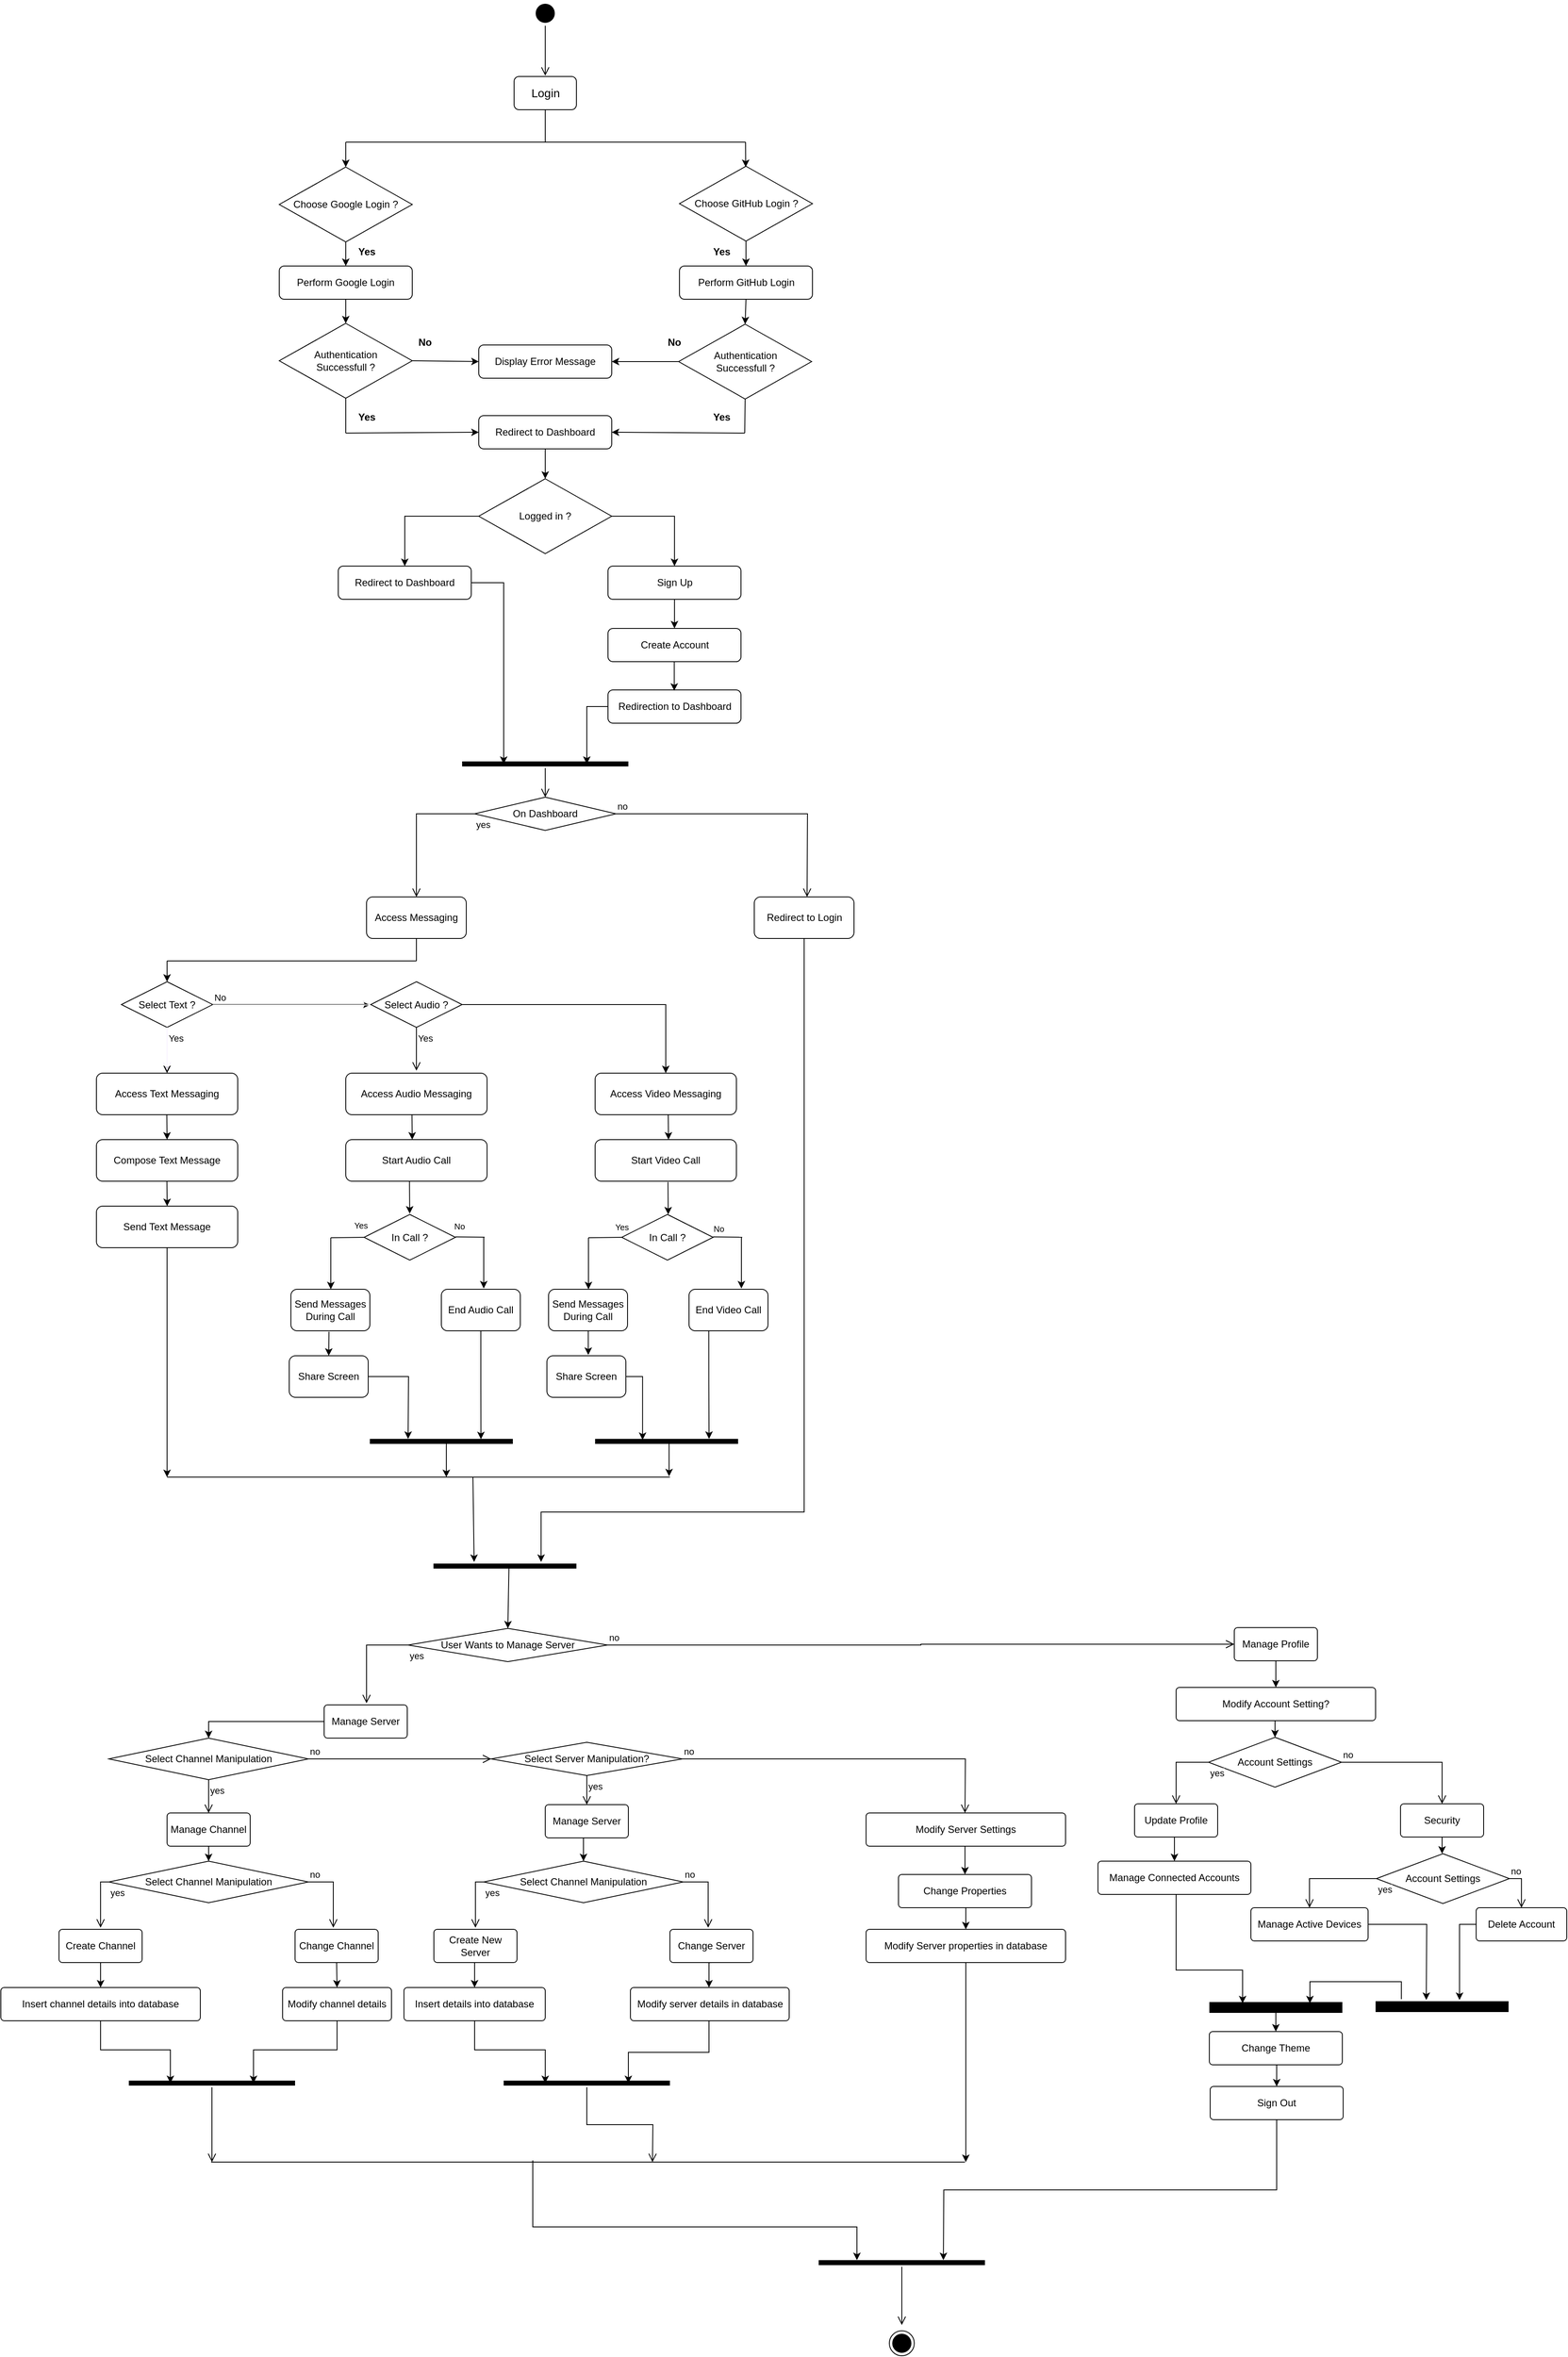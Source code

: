 <mxfile version="24.7.8">
  <diagram name="Page-1" id="ywsIEgKqQHvk5qDZcO3j">
    <mxGraphModel dx="2927" dy="1044" grid="1" gridSize="10" guides="1" tooltips="1" connect="1" arrows="1" fold="1" page="1" pageScale="1" pageWidth="827" pageHeight="1169" math="0" shadow="0">
      <root>
        <mxCell id="0" />
        <mxCell id="1" parent="0" />
        <mxCell id="HVQsHjICvm3HTVBl9vaD-1" value="" style="ellipse;html=1;shape=startState;fillColor=#000000;strokeColor=#000000;" parent="1" vertex="1">
          <mxGeometry x="390" y="122" width="30" height="30" as="geometry" />
        </mxCell>
        <mxCell id="HVQsHjICvm3HTVBl9vaD-2" value="" style="edgeStyle=orthogonalEdgeStyle;html=1;verticalAlign=bottom;endArrow=open;endSize=8;strokeColor=#000000;rounded=0;" parent="1" source="HVQsHjICvm3HTVBl9vaD-1" edge="1">
          <mxGeometry relative="1" as="geometry">
            <mxPoint x="405" y="212" as="targetPoint" />
          </mxGeometry>
        </mxCell>
        <mxCell id="HVQsHjICvm3HTVBl9vaD-3" value="Login" style="rounded=1;whiteSpace=wrap;html=1;fontSize=14;" parent="1" vertex="1">
          <mxGeometry x="367.5" y="213" width="75" height="40" as="geometry" />
        </mxCell>
        <mxCell id="HVQsHjICvm3HTVBl9vaD-4" value="Choose Google Login ?" style="rhombus;whiteSpace=wrap;html=1;" parent="1" vertex="1">
          <mxGeometry x="85" y="322" width="160" height="90" as="geometry" />
        </mxCell>
        <mxCell id="HVQsHjICvm3HTVBl9vaD-5" value="Choose GitHub Login ?" style="rhombus;whiteSpace=wrap;html=1;" parent="1" vertex="1">
          <mxGeometry x="566.5" y="321" width="160" height="90" as="geometry" />
        </mxCell>
        <mxCell id="HVQsHjICvm3HTVBl9vaD-6" value="Perform Google Login" style="rounded=1;whiteSpace=wrap;html=1;" parent="1" vertex="1">
          <mxGeometry x="85" y="441" width="160" height="40" as="geometry" />
        </mxCell>
        <mxCell id="HVQsHjICvm3HTVBl9vaD-7" value="Perform GitHub Login" style="rounded=1;whiteSpace=wrap;html=1;" parent="1" vertex="1">
          <mxGeometry x="566.5" y="441" width="160" height="40" as="geometry" />
        </mxCell>
        <mxCell id="HVQsHjICvm3HTVBl9vaD-8" value="Authentication&lt;br&gt;Successfull ?" style="rhombus;whiteSpace=wrap;html=1;" parent="1" vertex="1">
          <mxGeometry x="85" y="510" width="160" height="90" as="geometry" />
        </mxCell>
        <mxCell id="HVQsHjICvm3HTVBl9vaD-9" value="Authentication&lt;br&gt;Successfull ?" style="rhombus;whiteSpace=wrap;html=1;" parent="1" vertex="1">
          <mxGeometry x="565.5" y="511" width="160" height="90" as="geometry" />
        </mxCell>
        <mxCell id="HVQsHjICvm3HTVBl9vaD-10" value="Redirect to Dashboard" style="rounded=1;whiteSpace=wrap;html=1;" parent="1" vertex="1">
          <mxGeometry x="325" y="621" width="160" height="40" as="geometry" />
        </mxCell>
        <mxCell id="HVQsHjICvm3HTVBl9vaD-11" value="Display Error Message" style="rounded=1;whiteSpace=wrap;html=1;" parent="1" vertex="1">
          <mxGeometry x="325" y="536" width="160" height="40" as="geometry" />
        </mxCell>
        <mxCell id="HVQsHjICvm3HTVBl9vaD-12" value="" style="endArrow=none;html=1;rounded=0;entryX=0.5;entryY=1;entryDx=0;entryDy=0;" parent="1" target="HVQsHjICvm3HTVBl9vaD-3" edge="1">
          <mxGeometry width="50" height="50" relative="1" as="geometry">
            <mxPoint x="405" y="292" as="sourcePoint" />
            <mxPoint x="385" y="352" as="targetPoint" />
          </mxGeometry>
        </mxCell>
        <mxCell id="HVQsHjICvm3HTVBl9vaD-13" value="" style="endArrow=none;html=1;rounded=0;" parent="1" edge="1">
          <mxGeometry width="50" height="50" relative="1" as="geometry">
            <mxPoint x="165" y="292" as="sourcePoint" />
            <mxPoint x="405" y="292" as="targetPoint" />
          </mxGeometry>
        </mxCell>
        <mxCell id="HVQsHjICvm3HTVBl9vaD-14" value="" style="endArrow=classic;html=1;rounded=0;entryX=0.5;entryY=0;entryDx=0;entryDy=0;" parent="1" target="HVQsHjICvm3HTVBl9vaD-4" edge="1">
          <mxGeometry width="50" height="50" relative="1" as="geometry">
            <mxPoint x="165" y="292" as="sourcePoint" />
            <mxPoint x="275" y="322" as="targetPoint" />
          </mxGeometry>
        </mxCell>
        <mxCell id="HVQsHjICvm3HTVBl9vaD-15" value="" style="endArrow=classic;html=1;rounded=0;exitX=0.5;exitY=1;exitDx=0;exitDy=0;entryX=0.5;entryY=0;entryDx=0;entryDy=0;" parent="1" source="HVQsHjICvm3HTVBl9vaD-4" target="HVQsHjICvm3HTVBl9vaD-6" edge="1">
          <mxGeometry width="50" height="50" relative="1" as="geometry">
            <mxPoint x="465" y="362" as="sourcePoint" />
            <mxPoint x="515" y="312" as="targetPoint" />
          </mxGeometry>
        </mxCell>
        <mxCell id="HVQsHjICvm3HTVBl9vaD-16" value="" style="endArrow=classic;html=1;rounded=0;exitX=0.5;exitY=1;exitDx=0;exitDy=0;entryX=0.5;entryY=0;entryDx=0;entryDy=0;" parent="1" source="HVQsHjICvm3HTVBl9vaD-5" target="HVQsHjICvm3HTVBl9vaD-7" edge="1">
          <mxGeometry width="50" height="50" relative="1" as="geometry">
            <mxPoint x="415" y="412" as="sourcePoint" />
            <mxPoint x="415" y="441" as="targetPoint" />
          </mxGeometry>
        </mxCell>
        <mxCell id="HVQsHjICvm3HTVBl9vaD-17" value="" style="endArrow=classic;html=1;rounded=0;entryX=0.5;entryY=0;entryDx=0;entryDy=0;exitX=0.5;exitY=1;exitDx=0;exitDy=0;" parent="1" source="HVQsHjICvm3HTVBl9vaD-6" target="HVQsHjICvm3HTVBl9vaD-8" edge="1">
          <mxGeometry width="50" height="50" relative="1" as="geometry">
            <mxPoint x="345" y="432" as="sourcePoint" />
            <mxPoint x="175" y="441" as="targetPoint" />
          </mxGeometry>
        </mxCell>
        <mxCell id="HVQsHjICvm3HTVBl9vaD-18" value="" style="endArrow=classic;html=1;rounded=0;entryX=0.5;entryY=0;entryDx=0;entryDy=0;exitX=0.5;exitY=1;exitDx=0;exitDy=0;" parent="1" source="HVQsHjICvm3HTVBl9vaD-7" target="HVQsHjICvm3HTVBl9vaD-9" edge="1">
          <mxGeometry width="50" height="50" relative="1" as="geometry">
            <mxPoint x="175" y="481" as="sourcePoint" />
            <mxPoint x="175" y="505" as="targetPoint" />
          </mxGeometry>
        </mxCell>
        <mxCell id="HVQsHjICvm3HTVBl9vaD-19" value="" style="endArrow=classic;html=1;rounded=0;exitX=1;exitY=0.5;exitDx=0;exitDy=0;entryX=0;entryY=0.5;entryDx=0;entryDy=0;" parent="1" source="HVQsHjICvm3HTVBl9vaD-8" target="HVQsHjICvm3HTVBl9vaD-11" edge="1">
          <mxGeometry width="50" height="50" relative="1" as="geometry">
            <mxPoint x="435" y="472" as="sourcePoint" />
            <mxPoint x="315" y="555" as="targetPoint" />
          </mxGeometry>
        </mxCell>
        <mxCell id="HVQsHjICvm3HTVBl9vaD-20" value="" style="endArrow=classic;html=1;rounded=0;exitX=0;exitY=0.5;exitDx=0;exitDy=0;entryX=1;entryY=0.5;entryDx=0;entryDy=0;" parent="1" source="HVQsHjICvm3HTVBl9vaD-9" target="HVQsHjICvm3HTVBl9vaD-11" edge="1">
          <mxGeometry width="50" height="50" relative="1" as="geometry">
            <mxPoint x="255" y="565" as="sourcePoint" />
            <mxPoint x="475" y="612" as="targetPoint" />
          </mxGeometry>
        </mxCell>
        <mxCell id="HVQsHjICvm3HTVBl9vaD-21" value="" style="endArrow=classic;html=1;rounded=0;entryX=0;entryY=0.5;entryDx=0;entryDy=0;" parent="1" target="HVQsHjICvm3HTVBl9vaD-10" edge="1">
          <mxGeometry width="50" height="50" relative="1" as="geometry">
            <mxPoint x="165" y="642" as="sourcePoint" />
            <mxPoint x="265" y="661" as="targetPoint" />
          </mxGeometry>
        </mxCell>
        <mxCell id="HVQsHjICvm3HTVBl9vaD-22" value="" style="endArrow=none;html=1;rounded=0;entryX=0.5;entryY=1;entryDx=0;entryDy=0;" parent="1" target="HVQsHjICvm3HTVBl9vaD-8" edge="1">
          <mxGeometry width="50" height="50" relative="1" as="geometry">
            <mxPoint x="165" y="642" as="sourcePoint" />
            <mxPoint x="285" y="542" as="targetPoint" />
          </mxGeometry>
        </mxCell>
        <mxCell id="HVQsHjICvm3HTVBl9vaD-23" value="" style="endArrow=none;html=1;rounded=0;" parent="1" edge="1">
          <mxGeometry width="50" height="50" relative="1" as="geometry">
            <mxPoint x="405" y="292" as="sourcePoint" />
            <mxPoint x="646" y="292" as="targetPoint" />
          </mxGeometry>
        </mxCell>
        <mxCell id="HVQsHjICvm3HTVBl9vaD-24" value="" style="endArrow=classic;html=1;rounded=0;entryX=0.5;entryY=0;entryDx=0;entryDy=0;" parent="1" edge="1">
          <mxGeometry width="50" height="50" relative="1" as="geometry">
            <mxPoint x="646" y="292" as="sourcePoint" />
            <mxPoint x="646.17" y="322" as="targetPoint" />
          </mxGeometry>
        </mxCell>
        <mxCell id="HVQsHjICvm3HTVBl9vaD-25" value="" style="endArrow=classic;html=1;rounded=0;entryX=1;entryY=0.5;entryDx=0;entryDy=0;" parent="1" target="HVQsHjICvm3HTVBl9vaD-10" edge="1">
          <mxGeometry width="50" height="50" relative="1" as="geometry">
            <mxPoint x="645" y="642" as="sourcePoint" />
            <mxPoint x="465" y="572" as="targetPoint" />
          </mxGeometry>
        </mxCell>
        <mxCell id="HVQsHjICvm3HTVBl9vaD-26" value="" style="endArrow=none;html=1;rounded=0;entryX=0.5;entryY=1;entryDx=0;entryDy=0;" parent="1" target="HVQsHjICvm3HTVBl9vaD-9" edge="1">
          <mxGeometry width="50" height="50" relative="1" as="geometry">
            <mxPoint x="645" y="642" as="sourcePoint" />
            <mxPoint x="625" y="592" as="targetPoint" />
          </mxGeometry>
        </mxCell>
        <mxCell id="HVQsHjICvm3HTVBl9vaD-27" style="edgeStyle=orthogonalEdgeStyle;rounded=0;orthogonalLoop=1;jettySize=auto;html=1;exitX=1;exitY=0.5;exitDx=0;exitDy=0;" parent="1" source="HVQsHjICvm3HTVBl9vaD-29" target="HVQsHjICvm3HTVBl9vaD-32" edge="1">
          <mxGeometry relative="1" as="geometry" />
        </mxCell>
        <mxCell id="HVQsHjICvm3HTVBl9vaD-28" style="edgeStyle=orthogonalEdgeStyle;rounded=0;orthogonalLoop=1;jettySize=auto;html=1;exitX=0;exitY=0.5;exitDx=0;exitDy=0;entryX=0.5;entryY=0;entryDx=0;entryDy=0;" parent="1" source="HVQsHjICvm3HTVBl9vaD-29" target="HVQsHjICvm3HTVBl9vaD-31" edge="1">
          <mxGeometry relative="1" as="geometry" />
        </mxCell>
        <mxCell id="HVQsHjICvm3HTVBl9vaD-29" value="Logged in ?" style="rhombus;whiteSpace=wrap;html=1;" parent="1" vertex="1">
          <mxGeometry x="325" y="697" width="160" height="90" as="geometry" />
        </mxCell>
        <mxCell id="HVQsHjICvm3HTVBl9vaD-30" value="" style="endArrow=classic;html=1;rounded=0;exitX=0.5;exitY=1;exitDx=0;exitDy=0;entryX=0.5;entryY=0;entryDx=0;entryDy=0;" parent="1" source="HVQsHjICvm3HTVBl9vaD-10" target="HVQsHjICvm3HTVBl9vaD-29" edge="1">
          <mxGeometry width="50" height="50" relative="1" as="geometry">
            <mxPoint x="365" y="732" as="sourcePoint" />
            <mxPoint x="405" y="682" as="targetPoint" />
          </mxGeometry>
        </mxCell>
        <mxCell id="HVQsHjICvm3HTVBl9vaD-31" value="Redirect to Dashboard" style="rounded=1;whiteSpace=wrap;html=1;" parent="1" vertex="1">
          <mxGeometry x="156" y="802" width="160" height="40" as="geometry" />
        </mxCell>
        <mxCell id="HVQsHjICvm3HTVBl9vaD-32" value="Sign Up" style="rounded=1;whiteSpace=wrap;html=1;" parent="1" vertex="1">
          <mxGeometry x="480.5" y="802" width="160" height="40" as="geometry" />
        </mxCell>
        <mxCell id="HVQsHjICvm3HTVBl9vaD-33" value="Create Account" style="rounded=1;whiteSpace=wrap;html=1;" parent="1" vertex="1">
          <mxGeometry x="480.5" y="877" width="160" height="40" as="geometry" />
        </mxCell>
        <mxCell id="HVQsHjICvm3HTVBl9vaD-34" value="Redirection to Dashboard" style="rounded=1;whiteSpace=wrap;html=1;" parent="1" vertex="1">
          <mxGeometry x="480.5" y="951" width="160" height="40" as="geometry" />
        </mxCell>
        <mxCell id="HVQsHjICvm3HTVBl9vaD-36" value="Yes" style="text;align=center;fontStyle=1;verticalAlign=middle;spacingLeft=3;spacingRight=3;strokeColor=none;rotatable=0;points=[[0,0.5],[1,0.5]];portConstraint=eastwest;html=1;" parent="1" vertex="1">
          <mxGeometry x="150" y="411" width="80" height="26" as="geometry" />
        </mxCell>
        <mxCell id="HVQsHjICvm3HTVBl9vaD-37" value="Yes" style="text;align=center;fontStyle=1;verticalAlign=middle;spacingLeft=3;spacingRight=3;strokeColor=none;rotatable=0;points=[[0,0.5],[1,0.5]];portConstraint=eastwest;html=1;" parent="1" vertex="1">
          <mxGeometry x="576.5" y="411" width="80" height="26" as="geometry" />
        </mxCell>
        <mxCell id="HVQsHjICvm3HTVBl9vaD-38" value="Yes" style="text;align=center;fontStyle=1;verticalAlign=middle;spacingLeft=3;spacingRight=3;strokeColor=none;rotatable=0;points=[[0,0.5],[1,0.5]];portConstraint=eastwest;html=1;" parent="1" vertex="1">
          <mxGeometry x="150" y="610" width="80" height="26" as="geometry" />
        </mxCell>
        <mxCell id="HVQsHjICvm3HTVBl9vaD-39" value="Yes" style="text;align=center;fontStyle=1;verticalAlign=middle;spacingLeft=3;spacingRight=3;strokeColor=none;rotatable=0;points=[[0,0.5],[1,0.5]];portConstraint=eastwest;html=1;" parent="1" vertex="1">
          <mxGeometry x="576.5" y="610" width="80" height="26" as="geometry" />
        </mxCell>
        <mxCell id="HVQsHjICvm3HTVBl9vaD-40" value="No" style="text;align=center;fontStyle=1;verticalAlign=middle;spacingLeft=3;spacingRight=3;strokeColor=none;rotatable=0;points=[[0,0.5],[1,0.5]];portConstraint=eastwest;html=1;" parent="1" vertex="1">
          <mxGeometry x="220" y="520" width="80" height="26" as="geometry" />
        </mxCell>
        <mxCell id="HVQsHjICvm3HTVBl9vaD-41" value="No" style="text;align=center;fontStyle=1;verticalAlign=middle;spacingLeft=3;spacingRight=3;strokeColor=none;rotatable=0;points=[[0,0.5],[1,0.5]];portConstraint=eastwest;html=1;" parent="1" vertex="1">
          <mxGeometry x="520" y="520" width="80" height="26" as="geometry" />
        </mxCell>
        <mxCell id="HVQsHjICvm3HTVBl9vaD-42" value="" style="endArrow=classic;html=1;rounded=0;exitX=0.5;exitY=1;exitDx=0;exitDy=0;entryX=0.5;entryY=0;entryDx=0;entryDy=0;" parent="1" source="HVQsHjICvm3HTVBl9vaD-32" target="HVQsHjICvm3HTVBl9vaD-33" edge="1">
          <mxGeometry width="50" height="50" relative="1" as="geometry">
            <mxPoint x="415" y="930" as="sourcePoint" />
            <mxPoint x="465" y="880" as="targetPoint" />
          </mxGeometry>
        </mxCell>
        <mxCell id="HVQsHjICvm3HTVBl9vaD-43" value="" style="endArrow=classic;html=1;rounded=0;exitX=0.5;exitY=1;exitDx=0;exitDy=0;entryX=0.5;entryY=0;entryDx=0;entryDy=0;" parent="1" edge="1">
          <mxGeometry width="50" height="50" relative="1" as="geometry">
            <mxPoint x="560.22" y="917" as="sourcePoint" />
            <mxPoint x="560.22" y="952" as="targetPoint" />
          </mxGeometry>
        </mxCell>
        <mxCell id="HVQsHjICvm3HTVBl9vaD-44" value="" style="shape=line;html=1;strokeWidth=6;strokeColor=#000000;" parent="1" vertex="1">
          <mxGeometry x="305" y="1035" width="200" height="10" as="geometry" />
        </mxCell>
        <mxCell id="HVQsHjICvm3HTVBl9vaD-45" value="" style="edgeStyle=orthogonalEdgeStyle;html=1;verticalAlign=bottom;endArrow=open;endSize=8;strokeColor=#000000;rounded=0;" parent="1" source="HVQsHjICvm3HTVBl9vaD-44" edge="1">
          <mxGeometry relative="1" as="geometry">
            <mxPoint x="405" y="1080" as="targetPoint" />
          </mxGeometry>
        </mxCell>
        <mxCell id="HVQsHjICvm3HTVBl9vaD-46" style="edgeStyle=orthogonalEdgeStyle;rounded=0;orthogonalLoop=1;jettySize=auto;html=1;exitX=1;exitY=0.5;exitDx=0;exitDy=0;entryX=0.25;entryY=0.5;entryDx=0;entryDy=0;entryPerimeter=0;" parent="1" source="HVQsHjICvm3HTVBl9vaD-31" target="HVQsHjICvm3HTVBl9vaD-44" edge="1">
          <mxGeometry relative="1" as="geometry" />
        </mxCell>
        <mxCell id="HVQsHjICvm3HTVBl9vaD-47" style="edgeStyle=orthogonalEdgeStyle;rounded=0;orthogonalLoop=1;jettySize=auto;html=1;exitX=0;exitY=0.5;exitDx=0;exitDy=0;entryX=0.75;entryY=0.5;entryDx=0;entryDy=0;entryPerimeter=0;" parent="1" source="HVQsHjICvm3HTVBl9vaD-34" target="HVQsHjICvm3HTVBl9vaD-44" edge="1">
          <mxGeometry relative="1" as="geometry" />
        </mxCell>
        <mxCell id="HVQsHjICvm3HTVBl9vaD-51" value="On Dashboard" style="rhombus;whiteSpace=wrap;html=1;fontColor=#000000;fillColor=#FFFFFF;strokeColor=#000000;" parent="1" vertex="1">
          <mxGeometry x="320" y="1080" width="170" height="40" as="geometry" />
        </mxCell>
        <mxCell id="HVQsHjICvm3HTVBl9vaD-52" value="no" style="edgeStyle=orthogonalEdgeStyle;html=1;align=left;verticalAlign=bottom;endArrow=open;endSize=8;strokeColor=#000000;rounded=0;" parent="1" source="HVQsHjICvm3HTVBl9vaD-51" edge="1">
          <mxGeometry x="-1" relative="1" as="geometry">
            <mxPoint x="720" y="1200" as="targetPoint" />
          </mxGeometry>
        </mxCell>
        <mxCell id="HVQsHjICvm3HTVBl9vaD-53" value="yes" style="edgeStyle=orthogonalEdgeStyle;html=1;align=left;verticalAlign=top;endArrow=open;endSize=8;strokeColor=#000000;rounded=0;exitX=0;exitY=0.5;exitDx=0;exitDy=0;" parent="1" source="HVQsHjICvm3HTVBl9vaD-51" edge="1">
          <mxGeometry x="-1" relative="1" as="geometry">
            <mxPoint x="250" y="1200" as="targetPoint" />
            <Array as="points">
              <mxPoint x="250" y="1100" />
              <mxPoint x="250" y="1200" />
            </Array>
          </mxGeometry>
        </mxCell>
        <mxCell id="HVQsHjICvm3HTVBl9vaD-54" style="edgeStyle=orthogonalEdgeStyle;rounded=0;orthogonalLoop=1;jettySize=auto;html=1;exitX=1;exitY=0.5;exitDx=0;exitDy=0;" parent="1" source="HVQsHjICvm3HTVBl9vaD-56" target="HVQsHjICvm3HTVBl9vaD-61" edge="1">
          <mxGeometry relative="1" as="geometry" />
        </mxCell>
        <mxCell id="HVQsHjICvm3HTVBl9vaD-55" style="edgeStyle=orthogonalEdgeStyle;rounded=0;orthogonalLoop=1;jettySize=auto;html=1;exitX=0.5;exitY=1;exitDx=0;exitDy=0;" parent="1" source="HVQsHjICvm3HTVBl9vaD-56" edge="1">
          <mxGeometry relative="1" as="geometry">
            <mxPoint x="-50" y="1412" as="targetPoint" />
          </mxGeometry>
        </mxCell>
        <mxCell id="HVQsHjICvm3HTVBl9vaD-56" value="Select Text ?" style="rhombus;whiteSpace=wrap;html=1;" parent="1" vertex="1">
          <mxGeometry x="-105" y="1302" width="110" height="55" as="geometry" />
        </mxCell>
        <mxCell id="HVQsHjICvm3HTVBl9vaD-57" value="No" style="edgeStyle=orthogonalEdgeStyle;html=1;align=left;verticalAlign=bottom;endArrow=open;endSize=8;strokeColor=#FFFFFF;rounded=0;" parent="1" edge="1">
          <mxGeometry x="-1" relative="1" as="geometry">
            <mxPoint x="196" y="1330" as="targetPoint" />
            <mxPoint x="5" y="1330" as="sourcePoint" />
          </mxGeometry>
        </mxCell>
        <mxCell id="HVQsHjICvm3HTVBl9vaD-58" value="Yes" style="edgeLabel;html=1;align=center;verticalAlign=middle;resizable=0;points=[];fontSize=10;" parent="HVQsHjICvm3HTVBl9vaD-57" vertex="1" connectable="0">
          <mxGeometry x="-1" y="-13" relative="1" as="geometry">
            <mxPoint x="492" y="254" as="offset" />
          </mxGeometry>
        </mxCell>
        <mxCell id="HVQsHjICvm3HTVBl9vaD-59" style="edgeStyle=orthogonalEdgeStyle;rounded=0;orthogonalLoop=1;jettySize=auto;html=1;exitX=1;exitY=0.5;exitDx=0;exitDy=0;entryX=0.5;entryY=0;entryDx=0;entryDy=0;" parent="1" source="HVQsHjICvm3HTVBl9vaD-61" target="HVQsHjICvm3HTVBl9vaD-66" edge="1">
          <mxGeometry relative="1" as="geometry" />
        </mxCell>
        <mxCell id="HVQsHjICvm3HTVBl9vaD-61" value="Select Audio ?" style="rhombus;whiteSpace=wrap;html=1;" parent="1" vertex="1">
          <mxGeometry x="195" y="1302" width="110" height="55" as="geometry" />
        </mxCell>
        <mxCell id="HVQsHjICvm3HTVBl9vaD-62" value="Yes" style="edgeStyle=orthogonalEdgeStyle;html=1;align=left;verticalAlign=top;endArrow=open;endSize=8;strokeColor=#000000;rounded=0;" parent="1" edge="1">
          <mxGeometry x="-1" relative="1" as="geometry">
            <mxPoint x="250" y="1409.02" as="targetPoint" />
            <mxPoint x="250.03" y="1357.005" as="sourcePoint" />
          </mxGeometry>
        </mxCell>
        <mxCell id="HVQsHjICvm3HTVBl9vaD-63" value="Yes" style="edgeStyle=orthogonalEdgeStyle;html=1;align=left;verticalAlign=top;endArrow=open;endSize=8;strokeColor=#F7F2FF;rounded=0;" parent="1" edge="1">
          <mxGeometry x="-1" relative="1" as="geometry">
            <mxPoint x="-50" y="1409" as="targetPoint" />
            <mxPoint x="-50" y="1357" as="sourcePoint" />
          </mxGeometry>
        </mxCell>
        <mxCell id="HVQsHjICvm3HTVBl9vaD-64" value="Access Text Messaging" style="rounded=1;whiteSpace=wrap;html=1;" parent="1" vertex="1">
          <mxGeometry x="-135" y="1412" width="170" height="50" as="geometry" />
        </mxCell>
        <mxCell id="HVQsHjICvm3HTVBl9vaD-65" value="Access Audio Messaging" style="rounded=1;whiteSpace=wrap;html=1;" parent="1" vertex="1">
          <mxGeometry x="165" y="1412" width="170" height="50" as="geometry" />
        </mxCell>
        <mxCell id="HVQsHjICvm3HTVBl9vaD-66" value="Access Video Messaging" style="rounded=1;whiteSpace=wrap;html=1;" parent="1" vertex="1">
          <mxGeometry x="465" y="1412" width="170" height="50" as="geometry" />
        </mxCell>
        <mxCell id="HVQsHjICvm3HTVBl9vaD-67" value="Start Audio Call" style="rounded=1;whiteSpace=wrap;html=1;" parent="1" vertex="1">
          <mxGeometry x="165" y="1492" width="170" height="50" as="geometry" />
        </mxCell>
        <mxCell id="HVQsHjICvm3HTVBl9vaD-68" value="Start Video Call" style="rounded=1;whiteSpace=wrap;html=1;" parent="1" vertex="1">
          <mxGeometry x="465" y="1492" width="170" height="50" as="geometry" />
        </mxCell>
        <mxCell id="HVQsHjICvm3HTVBl9vaD-69" value="Compose Text Message" style="rounded=1;whiteSpace=wrap;html=1;" parent="1" vertex="1">
          <mxGeometry x="-135" y="1492" width="170" height="50" as="geometry" />
        </mxCell>
        <mxCell id="HVQsHjICvm3HTVBl9vaD-70" value="Send Text Message" style="rounded=1;whiteSpace=wrap;html=1;" parent="1" vertex="1">
          <mxGeometry x="-135" y="1572" width="170" height="50" as="geometry" />
        </mxCell>
        <mxCell id="HVQsHjICvm3HTVBl9vaD-71" value="In Call ?" style="rhombus;whiteSpace=wrap;html=1;" parent="1" vertex="1">
          <mxGeometry x="497" y="1582" width="110" height="55" as="geometry" />
        </mxCell>
        <mxCell id="HVQsHjICvm3HTVBl9vaD-72" value="Send Messages During Call" style="rounded=1;whiteSpace=wrap;html=1;" parent="1" vertex="1">
          <mxGeometry x="409" y="1672" width="95" height="50" as="geometry" />
        </mxCell>
        <mxCell id="HVQsHjICvm3HTVBl9vaD-73" value="End Video Call" style="rounded=1;whiteSpace=wrap;html=1;" parent="1" vertex="1">
          <mxGeometry x="578" y="1672" width="95" height="50" as="geometry" />
        </mxCell>
        <mxCell id="HVQsHjICvm3HTVBl9vaD-74" value="Share Screen" style="rounded=1;whiteSpace=wrap;html=1;" parent="1" vertex="1">
          <mxGeometry x="407" y="1752" width="95" height="50" as="geometry" />
        </mxCell>
        <mxCell id="HVQsHjICvm3HTVBl9vaD-75" value="" style="endArrow=classic;html=1;rounded=0;entryX=0.5;entryY=0;entryDx=0;entryDy=0;" parent="1" edge="1">
          <mxGeometry width="50" height="50" relative="1" as="geometry">
            <mxPoint x="457" y="1610" as="sourcePoint" />
            <mxPoint x="457" y="1672" as="targetPoint" />
          </mxGeometry>
        </mxCell>
        <mxCell id="HVQsHjICvm3HTVBl9vaD-76" value="" style="endArrow=none;html=1;rounded=0;entryX=0;entryY=0.5;entryDx=0;entryDy=0;" parent="1" target="HVQsHjICvm3HTVBl9vaD-71" edge="1">
          <mxGeometry width="50" height="50" relative="1" as="geometry">
            <mxPoint x="457" y="1610" as="sourcePoint" />
            <mxPoint x="577" y="1572" as="targetPoint" />
          </mxGeometry>
        </mxCell>
        <mxCell id="HVQsHjICvm3HTVBl9vaD-77" value="" style="endArrow=none;html=1;rounded=0;entryX=0;entryY=0.5;entryDx=0;entryDy=0;" parent="1" edge="1">
          <mxGeometry width="50" height="50" relative="1" as="geometry">
            <mxPoint x="607" y="1609" as="sourcePoint" />
            <mxPoint x="642" y="1609.36" as="targetPoint" />
          </mxGeometry>
        </mxCell>
        <mxCell id="HVQsHjICvm3HTVBl9vaD-78" value="" style="endArrow=classic;html=1;rounded=0;entryX=0.5;entryY=0;entryDx=0;entryDy=0;" parent="1" edge="1">
          <mxGeometry width="50" height="50" relative="1" as="geometry">
            <mxPoint x="641" y="1609" as="sourcePoint" />
            <mxPoint x="641" y="1671" as="targetPoint" />
          </mxGeometry>
        </mxCell>
        <mxCell id="HVQsHjICvm3HTVBl9vaD-79" value="In Call ?" style="rhombus;whiteSpace=wrap;html=1;" parent="1" vertex="1">
          <mxGeometry x="187" y="1582" width="110" height="55" as="geometry" />
        </mxCell>
        <mxCell id="HVQsHjICvm3HTVBl9vaD-80" value="Send Messages During Call" style="rounded=1;whiteSpace=wrap;html=1;" parent="1" vertex="1">
          <mxGeometry x="99" y="1672" width="95" height="50" as="geometry" />
        </mxCell>
        <mxCell id="HVQsHjICvm3HTVBl9vaD-81" value="End Audio Call" style="rounded=1;whiteSpace=wrap;html=1;" parent="1" vertex="1">
          <mxGeometry x="280" y="1672" width="95" height="50" as="geometry" />
        </mxCell>
        <mxCell id="HVQsHjICvm3HTVBl9vaD-82" value="Share Screen" style="rounded=1;whiteSpace=wrap;html=1;" parent="1" vertex="1">
          <mxGeometry x="97" y="1752" width="95" height="50" as="geometry" />
        </mxCell>
        <mxCell id="HVQsHjICvm3HTVBl9vaD-83" value="" style="endArrow=classic;html=1;rounded=0;entryX=0.5;entryY=0;entryDx=0;entryDy=0;" parent="1" edge="1">
          <mxGeometry width="50" height="50" relative="1" as="geometry">
            <mxPoint x="147" y="1610" as="sourcePoint" />
            <mxPoint x="147" y="1672" as="targetPoint" />
          </mxGeometry>
        </mxCell>
        <mxCell id="HVQsHjICvm3HTVBl9vaD-84" value="" style="endArrow=none;html=1;rounded=0;entryX=0;entryY=0.5;entryDx=0;entryDy=0;" parent="1" target="HVQsHjICvm3HTVBl9vaD-79" edge="1">
          <mxGeometry width="50" height="50" relative="1" as="geometry">
            <mxPoint x="147" y="1610" as="sourcePoint" />
            <mxPoint x="267" y="1572" as="targetPoint" />
          </mxGeometry>
        </mxCell>
        <mxCell id="HVQsHjICvm3HTVBl9vaD-85" value="" style="endArrow=none;html=1;rounded=0;entryX=0;entryY=0.5;entryDx=0;entryDy=0;" parent="1" edge="1">
          <mxGeometry width="50" height="50" relative="1" as="geometry">
            <mxPoint x="297" y="1609" as="sourcePoint" />
            <mxPoint x="332" y="1609.36" as="targetPoint" />
          </mxGeometry>
        </mxCell>
        <mxCell id="HVQsHjICvm3HTVBl9vaD-86" value="" style="endArrow=classic;html=1;rounded=0;entryX=0.5;entryY=0;entryDx=0;entryDy=0;" parent="1" edge="1">
          <mxGeometry width="50" height="50" relative="1" as="geometry">
            <mxPoint x="331" y="1609" as="sourcePoint" />
            <mxPoint x="331" y="1671" as="targetPoint" />
          </mxGeometry>
        </mxCell>
        <mxCell id="HVQsHjICvm3HTVBl9vaD-87" value="" style="endArrow=classic;html=1;rounded=0;entryX=0.5;entryY=0;entryDx=0;entryDy=0;exitX=0.482;exitY=1.023;exitDx=0;exitDy=0;exitPerimeter=0;" parent="1" source="HVQsHjICvm3HTVBl9vaD-80" target="HVQsHjICvm3HTVBl9vaD-82" edge="1">
          <mxGeometry width="50" height="50" relative="1" as="geometry">
            <mxPoint x="145" y="1732" as="sourcePoint" />
            <mxPoint x="335" y="1662" as="targetPoint" />
          </mxGeometry>
        </mxCell>
        <mxCell id="HVQsHjICvm3HTVBl9vaD-88" value="" style="endArrow=classic;html=1;rounded=0;entryX=0.5;entryY=0;entryDx=0;entryDy=0;exitX=0.482;exitY=1.023;exitDx=0;exitDy=0;exitPerimeter=0;" parent="1" edge="1">
          <mxGeometry width="50" height="50" relative="1" as="geometry">
            <mxPoint x="456.76" y="1722" as="sourcePoint" />
            <mxPoint x="456.76" y="1751" as="targetPoint" />
          </mxGeometry>
        </mxCell>
        <mxCell id="HVQsHjICvm3HTVBl9vaD-89" value="Access Messaging" style="rounded=1;whiteSpace=wrap;html=1;" parent="1" vertex="1">
          <mxGeometry x="190" y="1200" width="120" height="50" as="geometry" />
        </mxCell>
        <mxCell id="HVQsHjICvm3HTVBl9vaD-90" value="" style="endArrow=classic;html=1;rounded=0;" parent="1" edge="1">
          <mxGeometry width="50" height="50" relative="1" as="geometry">
            <mxPoint x="286" y="1858" as="sourcePoint" />
            <mxPoint x="286" y="1898" as="targetPoint" />
          </mxGeometry>
        </mxCell>
        <mxCell id="HVQsHjICvm3HTVBl9vaD-91" value="" style="endArrow=classic;html=1;rounded=0;" parent="1" edge="1">
          <mxGeometry width="50" height="50" relative="1" as="geometry">
            <mxPoint x="554" y="1857" as="sourcePoint" />
            <mxPoint x="554" y="1897" as="targetPoint" />
          </mxGeometry>
        </mxCell>
        <mxCell id="HVQsHjICvm3HTVBl9vaD-92" value="" style="endArrow=classic;html=1;rounded=0;exitX=0.5;exitY=1;exitDx=0;exitDy=0;" parent="1" source="HVQsHjICvm3HTVBl9vaD-70" edge="1">
          <mxGeometry width="50" height="50" relative="1" as="geometry">
            <mxPoint x="-55" y="1662" as="sourcePoint" />
            <mxPoint x="-50" y="1898" as="targetPoint" />
          </mxGeometry>
        </mxCell>
        <mxCell id="HVQsHjICvm3HTVBl9vaD-93" value="" style="endArrow=none;html=1;rounded=0;" parent="1" edge="1">
          <mxGeometry width="50" height="50" relative="1" as="geometry">
            <mxPoint x="-50" y="1277" as="sourcePoint" />
            <mxPoint x="250" y="1277" as="targetPoint" />
          </mxGeometry>
        </mxCell>
        <mxCell id="HVQsHjICvm3HTVBl9vaD-94" value="" style="endArrow=classic;html=1;rounded=0;" parent="1" edge="1">
          <mxGeometry width="50" height="50" relative="1" as="geometry">
            <mxPoint x="-50" y="1277" as="sourcePoint" />
            <mxPoint x="-50" y="1302" as="targetPoint" />
          </mxGeometry>
        </mxCell>
        <mxCell id="HVQsHjICvm3HTVBl9vaD-95" value="" style="endArrow=none;html=1;rounded=0;entryX=0.5;entryY=1;entryDx=0;entryDy=0;" parent="1" target="HVQsHjICvm3HTVBl9vaD-89" edge="1">
          <mxGeometry width="50" height="50" relative="1" as="geometry">
            <mxPoint x="250" y="1277" as="sourcePoint" />
            <mxPoint x="245" y="1242" as="targetPoint" />
          </mxGeometry>
        </mxCell>
        <mxCell id="HVQsHjICvm3HTVBl9vaD-96" value="" style="endArrow=classic;html=1;rounded=0;entryX=0.5;entryY=0;entryDx=0;entryDy=0;" parent="1" target="HVQsHjICvm3HTVBl9vaD-69" edge="1">
          <mxGeometry width="50" height="50" relative="1" as="geometry">
            <mxPoint x="-50.29" y="1462" as="sourcePoint" />
            <mxPoint x="-50.29" y="1502" as="targetPoint" />
          </mxGeometry>
        </mxCell>
        <mxCell id="HVQsHjICvm3HTVBl9vaD-97" value="" style="endArrow=classic;html=1;rounded=0;entryX=0.5;entryY=0;entryDx=0;entryDy=0;" parent="1" edge="1">
          <mxGeometry width="50" height="50" relative="1" as="geometry">
            <mxPoint x="-50.17" y="1542" as="sourcePoint" />
            <mxPoint x="-49.88" y="1572" as="targetPoint" />
          </mxGeometry>
        </mxCell>
        <mxCell id="HVQsHjICvm3HTVBl9vaD-98" value="" style="endArrow=classic;html=1;rounded=0;entryX=0.5;entryY=0;entryDx=0;entryDy=0;" parent="1" edge="1">
          <mxGeometry width="50" height="50" relative="1" as="geometry">
            <mxPoint x="244.66" y="1462" as="sourcePoint" />
            <mxPoint x="244.95" y="1492" as="targetPoint" />
          </mxGeometry>
        </mxCell>
        <mxCell id="HVQsHjICvm3HTVBl9vaD-99" value="" style="endArrow=classic;html=1;rounded=0;entryX=0.5;entryY=0;entryDx=0;entryDy=0;" parent="1" edge="1">
          <mxGeometry width="50" height="50" relative="1" as="geometry">
            <mxPoint x="241.66" y="1542" as="sourcePoint" />
            <mxPoint x="241.95" y="1581" as="targetPoint" />
          </mxGeometry>
        </mxCell>
        <mxCell id="HVQsHjICvm3HTVBl9vaD-100" value="" style="endArrow=classic;html=1;rounded=0;entryX=0.5;entryY=0;entryDx=0;entryDy=0;" parent="1" edge="1">
          <mxGeometry width="50" height="50" relative="1" as="geometry">
            <mxPoint x="552.66" y="1543" as="sourcePoint" />
            <mxPoint x="552.95" y="1582" as="targetPoint" />
          </mxGeometry>
        </mxCell>
        <mxCell id="HVQsHjICvm3HTVBl9vaD-101" value="" style="endArrow=classic;html=1;rounded=0;entryX=0.5;entryY=0;entryDx=0;entryDy=0;" parent="1" edge="1">
          <mxGeometry width="50" height="50" relative="1" as="geometry">
            <mxPoint x="553" y="1462" as="sourcePoint" />
            <mxPoint x="553.29" y="1492" as="targetPoint" />
          </mxGeometry>
        </mxCell>
        <mxCell id="HVQsHjICvm3HTVBl9vaD-102" value="Yes" style="edgeLabel;html=1;align=center;verticalAlign=middle;resizable=0;points=[];fontSize=10;" parent="1" vertex="1" connectable="0">
          <mxGeometry x="85" y="1432" as="geometry">
            <mxPoint x="98" y="163" as="offset" />
          </mxGeometry>
        </mxCell>
        <mxCell id="HVQsHjICvm3HTVBl9vaD-103" value="&lt;font style=&quot;font-size: 10px;&quot;&gt;No&lt;/font&gt;" style="text;html=1;align=center;verticalAlign=middle;whiteSpace=wrap;rounded=0;fontSize=10;" parent="1" vertex="1">
          <mxGeometry x="286" y="1586" width="32" height="20" as="geometry" />
        </mxCell>
        <mxCell id="HVQsHjICvm3HTVBl9vaD-104" value="&lt;font style=&quot;font-size: 10px;&quot;&gt;No&lt;/font&gt;" style="text;html=1;align=center;verticalAlign=middle;whiteSpace=wrap;rounded=0;fontSize=10;" parent="1" vertex="1">
          <mxGeometry x="598" y="1589" width="32" height="20" as="geometry" />
        </mxCell>
        <mxCell id="HVQsHjICvm3HTVBl9vaD-105" value="" style="endArrow=none;html=1;rounded=0;" parent="1" edge="1">
          <mxGeometry width="50" height="50" relative="1" as="geometry">
            <mxPoint x="-50" y="1898" as="sourcePoint" />
            <mxPoint x="555" y="1898" as="targetPoint" />
          </mxGeometry>
        </mxCell>
        <mxCell id="HVQsHjICvm3HTVBl9vaD-106" value="" style="endArrow=classic;html=1;rounded=0;" parent="1" edge="1">
          <mxGeometry width="50" height="50" relative="1" as="geometry">
            <mxPoint x="318" y="1898" as="sourcePoint" />
            <mxPoint x="319.43" y="2000" as="targetPoint" />
          </mxGeometry>
        </mxCell>
        <mxCell id="HVQsHjICvm3HTVBl9vaD-108" value="" style="shape=line;html=1;strokeWidth=6;strokeColor=#000000;" parent="1" vertex="1">
          <mxGeometry x="194" y="1850" width="172" height="10" as="geometry" />
        </mxCell>
        <mxCell id="HVQsHjICvm3HTVBl9vaD-109" style="edgeStyle=orthogonalEdgeStyle;rounded=0;orthogonalLoop=1;jettySize=auto;html=1;exitX=1;exitY=0.5;exitDx=0;exitDy=0;" parent="1" source="HVQsHjICvm3HTVBl9vaD-82" edge="1">
          <mxGeometry relative="1" as="geometry">
            <mxPoint x="240" y="1852" as="targetPoint" />
          </mxGeometry>
        </mxCell>
        <mxCell id="HVQsHjICvm3HTVBl9vaD-110" style="edgeStyle=orthogonalEdgeStyle;rounded=0;orthogonalLoop=1;jettySize=auto;html=1;exitX=0.5;exitY=1;exitDx=0;exitDy=0;entryX=0.777;entryY=0.239;entryDx=0;entryDy=0;entryPerimeter=0;" parent="1" source="HVQsHjICvm3HTVBl9vaD-81" target="HVQsHjICvm3HTVBl9vaD-108" edge="1">
          <mxGeometry relative="1" as="geometry" />
        </mxCell>
        <mxCell id="HVQsHjICvm3HTVBl9vaD-111" value="" style="shape=line;html=1;strokeWidth=6;strokeColor=#000000;" parent="1" vertex="1">
          <mxGeometry x="465" y="1850" width="172" height="10" as="geometry" />
        </mxCell>
        <mxCell id="HVQsHjICvm3HTVBl9vaD-112" style="edgeStyle=orthogonalEdgeStyle;rounded=0;orthogonalLoop=1;jettySize=auto;html=1;exitX=1;exitY=0.5;exitDx=0;exitDy=0;entryX=0.332;entryY=0.327;entryDx=0;entryDy=0;entryPerimeter=0;" parent="1" source="HVQsHjICvm3HTVBl9vaD-74" target="HVQsHjICvm3HTVBl9vaD-111" edge="1">
          <mxGeometry relative="1" as="geometry" />
        </mxCell>
        <mxCell id="HVQsHjICvm3HTVBl9vaD-113" style="edgeStyle=orthogonalEdgeStyle;rounded=0;orthogonalLoop=1;jettySize=auto;html=1;exitX=0.25;exitY=1;exitDx=0;exitDy=0;entryX=0.797;entryY=0.2;entryDx=0;entryDy=0;entryPerimeter=0;" parent="1" source="HVQsHjICvm3HTVBl9vaD-73" target="HVQsHjICvm3HTVBl9vaD-111" edge="1">
          <mxGeometry relative="1" as="geometry" />
        </mxCell>
        <mxCell id="HVQsHjICvm3HTVBl9vaD-114" value="" style="shape=line;html=1;strokeWidth=6;strokeColor=#000000;" parent="1" vertex="1">
          <mxGeometry x="270.5" y="2000" width="172" height="10" as="geometry" />
        </mxCell>
        <mxCell id="HVQsHjICvm3HTVBl9vaD-115" value="Redirect to Login" style="rounded=1;whiteSpace=wrap;html=1;" parent="1" vertex="1">
          <mxGeometry x="656.5" y="1200" width="120" height="50" as="geometry" />
        </mxCell>
        <mxCell id="HVQsHjICvm3HTVBl9vaD-116" style="edgeStyle=orthogonalEdgeStyle;rounded=0;orthogonalLoop=1;jettySize=auto;html=1;exitX=0.5;exitY=1;exitDx=0;exitDy=0;" parent="1" source="HVQsHjICvm3HTVBl9vaD-115" edge="1">
          <mxGeometry relative="1" as="geometry">
            <mxPoint x="400" y="2000" as="targetPoint" />
            <Array as="points">
              <mxPoint x="717" y="1940" />
              <mxPoint x="400" y="1940" />
            </Array>
          </mxGeometry>
        </mxCell>
        <mxCell id="HVQsHjICvm3HTVBl9vaD-117" value="User Wants to Manage Server" style="rhombus;whiteSpace=wrap;html=1;fontColor=#000000;fillColor=#FFFFFF;strokeColor=#000000;" parent="1" vertex="1">
          <mxGeometry x="240" y="2080" width="240" height="40" as="geometry" />
        </mxCell>
        <mxCell id="HVQsHjICvm3HTVBl9vaD-118" value="no" style="edgeStyle=orthogonalEdgeStyle;html=1;align=left;verticalAlign=bottom;endArrow=open;endSize=8;strokeColor=#000000;rounded=0;entryX=0;entryY=0.5;entryDx=0;entryDy=0;" parent="1" source="HVQsHjICvm3HTVBl9vaD-117" target="HVQsHjICvm3HTVBl9vaD-226" edge="1">
          <mxGeometry x="-1" relative="1" as="geometry">
            <mxPoint x="600" y="2100" as="targetPoint" />
          </mxGeometry>
        </mxCell>
        <mxCell id="HVQsHjICvm3HTVBl9vaD-119" value="yes" style="edgeStyle=orthogonalEdgeStyle;html=1;align=left;verticalAlign=top;endArrow=open;endSize=8;strokeColor=#000000;rounded=0;exitX=0;exitY=0.5;exitDx=0;exitDy=0;" parent="1" source="HVQsHjICvm3HTVBl9vaD-117" edge="1">
          <mxGeometry x="-1" relative="1" as="geometry">
            <mxPoint x="190" y="2170" as="targetPoint" />
            <Array as="points">
              <mxPoint x="190" y="2100" />
            </Array>
          </mxGeometry>
        </mxCell>
        <mxCell id="HVQsHjICvm3HTVBl9vaD-121" value="" style="endArrow=classic;html=1;rounded=0;exitX=0.528;exitY=0.797;exitDx=0;exitDy=0;exitPerimeter=0;entryX=0.5;entryY=0;entryDx=0;entryDy=0;" parent="1" source="HVQsHjICvm3HTVBl9vaD-114" target="HVQsHjICvm3HTVBl9vaD-117" edge="1">
          <mxGeometry width="50" height="50" relative="1" as="geometry">
            <mxPoint x="260" y="2130" as="sourcePoint" />
            <mxPoint x="310" y="2080" as="targetPoint" />
          </mxGeometry>
        </mxCell>
        <mxCell id="HVQsHjICvm3HTVBl9vaD-176" style="edgeStyle=orthogonalEdgeStyle;rounded=0;orthogonalLoop=1;jettySize=auto;html=1;exitX=0;exitY=0.5;exitDx=0;exitDy=0;entryX=0.5;entryY=0;entryDx=0;entryDy=0;" parent="1" source="HVQsHjICvm3HTVBl9vaD-177" target="HVQsHjICvm3HTVBl9vaD-178" edge="1">
          <mxGeometry relative="1" as="geometry" />
        </mxCell>
        <mxCell id="HVQsHjICvm3HTVBl9vaD-177" value="Manage Server" style="rounded=1;arcSize=10;whiteSpace=wrap;html=1;align=center;" parent="1" vertex="1">
          <mxGeometry x="139" y="2172" width="100" height="40" as="geometry" />
        </mxCell>
        <mxCell id="HVQsHjICvm3HTVBl9vaD-178" value="Select Channel Manipulation" style="rhombus;whiteSpace=wrap;html=1;fontColor=#000000;fillColor=#FFFFFF;strokeColor=#000000;" parent="1" vertex="1">
          <mxGeometry x="-120" y="2212" width="240" height="50" as="geometry" />
        </mxCell>
        <mxCell id="HVQsHjICvm3HTVBl9vaD-179" value="no" style="edgeStyle=orthogonalEdgeStyle;html=1;align=left;verticalAlign=bottom;endArrow=open;endSize=8;strokeColor=#000000;rounded=0;entryX=0;entryY=0.5;entryDx=0;entryDy=0;" parent="1" source="HVQsHjICvm3HTVBl9vaD-178" target="HVQsHjICvm3HTVBl9vaD-181" edge="1">
          <mxGeometry x="-1" relative="1" as="geometry">
            <mxPoint x="280" y="2237" as="targetPoint" />
          </mxGeometry>
        </mxCell>
        <mxCell id="HVQsHjICvm3HTVBl9vaD-180" value="yes" style="edgeStyle=orthogonalEdgeStyle;html=1;align=left;verticalAlign=top;endArrow=open;endSize=8;strokeColor=#000000;rounded=0;" parent="1" source="HVQsHjICvm3HTVBl9vaD-178" edge="1">
          <mxGeometry x="-1" relative="1" as="geometry">
            <mxPoint y="2302" as="targetPoint" />
            <Array as="points">
              <mxPoint y="2292" />
              <mxPoint y="2292" />
            </Array>
          </mxGeometry>
        </mxCell>
        <mxCell id="HVQsHjICvm3HTVBl9vaD-181" value="Select Server Manipulation?" style="rhombus;whiteSpace=wrap;html=1;fontColor=#000000;fillColor=#FFFFFF;strokeColor=#000000;" parent="1" vertex="1">
          <mxGeometry x="340" y="2217" width="230" height="40" as="geometry" />
        </mxCell>
        <mxCell id="HVQsHjICvm3HTVBl9vaD-182" value="no" style="edgeStyle=orthogonalEdgeStyle;html=1;align=left;verticalAlign=bottom;endArrow=open;endSize=8;strokeColor=#000000;rounded=0;" parent="1" source="HVQsHjICvm3HTVBl9vaD-181" edge="1">
          <mxGeometry x="-1" relative="1" as="geometry">
            <mxPoint x="910" y="2302" as="targetPoint" />
          </mxGeometry>
        </mxCell>
        <mxCell id="HVQsHjICvm3HTVBl9vaD-183" value="yes" style="edgeStyle=orthogonalEdgeStyle;html=1;align=left;verticalAlign=top;endArrow=open;endSize=8;strokeColor=#000000;rounded=0;" parent="1" source="HVQsHjICvm3HTVBl9vaD-181" edge="1">
          <mxGeometry x="-1" relative="1" as="geometry">
            <mxPoint x="455" y="2292" as="targetPoint" />
            <Array as="points">
              <mxPoint x="455" y="2272" />
              <mxPoint x="455" y="2272" />
            </Array>
          </mxGeometry>
        </mxCell>
        <mxCell id="HVQsHjICvm3HTVBl9vaD-184" style="edgeStyle=orthogonalEdgeStyle;rounded=0;orthogonalLoop=1;jettySize=auto;html=1;exitX=0.5;exitY=1;exitDx=0;exitDy=0;entryX=0.5;entryY=0;entryDx=0;entryDy=0;" parent="1" source="HVQsHjICvm3HTVBl9vaD-185" target="HVQsHjICvm3HTVBl9vaD-203" edge="1">
          <mxGeometry relative="1" as="geometry" />
        </mxCell>
        <mxCell id="HVQsHjICvm3HTVBl9vaD-185" value="Manage Server" style="rounded=1;arcSize=10;whiteSpace=wrap;html=1;align=center;" parent="1" vertex="1">
          <mxGeometry x="405" y="2292" width="100" height="40" as="geometry" />
        </mxCell>
        <mxCell id="HVQsHjICvm3HTVBl9vaD-186" style="edgeStyle=orthogonalEdgeStyle;rounded=0;orthogonalLoop=1;jettySize=auto;html=1;exitX=0.5;exitY=1;exitDx=0;exitDy=0;entryX=0.5;entryY=0;entryDx=0;entryDy=0;" parent="1" source="HVQsHjICvm3HTVBl9vaD-187" target="HVQsHjICvm3HTVBl9vaD-188" edge="1">
          <mxGeometry relative="1" as="geometry" />
        </mxCell>
        <mxCell id="HVQsHjICvm3HTVBl9vaD-187" value="Manage Channel" style="rounded=1;arcSize=10;whiteSpace=wrap;html=1;align=center;" parent="1" vertex="1">
          <mxGeometry x="-50" y="2302" width="100" height="40" as="geometry" />
        </mxCell>
        <mxCell id="HVQsHjICvm3HTVBl9vaD-188" value="Select Channel Manipulation" style="rhombus;whiteSpace=wrap;html=1;fontColor=#000000;fillColor=#FFFFFF;strokeColor=#000000;" parent="1" vertex="1">
          <mxGeometry x="-120" y="2360" width="240" height="50" as="geometry" />
        </mxCell>
        <mxCell id="HVQsHjICvm3HTVBl9vaD-189" value="no" style="edgeStyle=orthogonalEdgeStyle;html=1;align=left;verticalAlign=bottom;endArrow=open;endSize=8;strokeColor=#000000;rounded=0;" parent="1" source="HVQsHjICvm3HTVBl9vaD-188" edge="1">
          <mxGeometry x="-1" relative="1" as="geometry">
            <mxPoint x="150" y="2440" as="targetPoint" />
            <Array as="points">
              <mxPoint x="150" y="2385" />
            </Array>
          </mxGeometry>
        </mxCell>
        <mxCell id="HVQsHjICvm3HTVBl9vaD-190" value="yes" style="edgeStyle=orthogonalEdgeStyle;html=1;align=left;verticalAlign=top;endArrow=open;endSize=8;strokeColor=#000000;rounded=0;exitX=0;exitY=0.5;exitDx=0;exitDy=0;" parent="1" source="HVQsHjICvm3HTVBl9vaD-188" edge="1">
          <mxGeometry x="-1" relative="1" as="geometry">
            <mxPoint x="-130" y="2440" as="targetPoint" />
            <Array as="points">
              <mxPoint x="-130" y="2385" />
            </Array>
          </mxGeometry>
        </mxCell>
        <mxCell id="HVQsHjICvm3HTVBl9vaD-191" style="edgeStyle=orthogonalEdgeStyle;rounded=0;orthogonalLoop=1;jettySize=auto;html=1;exitX=0.5;exitY=1;exitDx=0;exitDy=0;entryX=0.5;entryY=0;entryDx=0;entryDy=0;" parent="1" source="HVQsHjICvm3HTVBl9vaD-192" target="HVQsHjICvm3HTVBl9vaD-195" edge="1">
          <mxGeometry relative="1" as="geometry" />
        </mxCell>
        <mxCell id="HVQsHjICvm3HTVBl9vaD-192" value="Create Channel" style="rounded=1;arcSize=10;whiteSpace=wrap;html=1;align=center;" parent="1" vertex="1">
          <mxGeometry x="-180" y="2442" width="100" height="40" as="geometry" />
        </mxCell>
        <mxCell id="HVQsHjICvm3HTVBl9vaD-193" style="edgeStyle=orthogonalEdgeStyle;rounded=0;orthogonalLoop=1;jettySize=auto;html=1;exitX=0.5;exitY=1;exitDx=0;exitDy=0;entryX=0.5;entryY=0;entryDx=0;entryDy=0;" parent="1" source="HVQsHjICvm3HTVBl9vaD-194" target="HVQsHjICvm3HTVBl9vaD-196" edge="1">
          <mxGeometry relative="1" as="geometry" />
        </mxCell>
        <mxCell id="HVQsHjICvm3HTVBl9vaD-194" value="Change Channel" style="rounded=1;arcSize=10;whiteSpace=wrap;html=1;align=center;" parent="1" vertex="1">
          <mxGeometry x="104" y="2442" width="100" height="40" as="geometry" />
        </mxCell>
        <mxCell id="HVQsHjICvm3HTVBl9vaD-195" value="Insert channel details into database" style="rounded=1;arcSize=10;whiteSpace=wrap;html=1;align=center;" parent="1" vertex="1">
          <mxGeometry x="-250" y="2512" width="240" height="40" as="geometry" />
        </mxCell>
        <mxCell id="HVQsHjICvm3HTVBl9vaD-196" value="Modify channel details" style="rounded=1;arcSize=10;whiteSpace=wrap;html=1;align=center;" parent="1" vertex="1">
          <mxGeometry x="89" y="2512" width="131" height="40" as="geometry" />
        </mxCell>
        <mxCell id="HVQsHjICvm3HTVBl9vaD-197" value="" style="shape=line;html=1;strokeWidth=6;strokeColor=#000000;" parent="1" vertex="1">
          <mxGeometry x="-96" y="2622" width="200" height="10" as="geometry" />
        </mxCell>
        <mxCell id="HVQsHjICvm3HTVBl9vaD-198" value="" style="html=1;verticalAlign=bottom;endArrow=open;endSize=8;strokeColor=#000000;rounded=0;" parent="1" source="HVQsHjICvm3HTVBl9vaD-197" edge="1">
          <mxGeometry relative="1" as="geometry">
            <mxPoint x="4" y="2722" as="targetPoint" />
          </mxGeometry>
        </mxCell>
        <mxCell id="HVQsHjICvm3HTVBl9vaD-199" style="edgeStyle=orthogonalEdgeStyle;rounded=0;orthogonalLoop=1;jettySize=auto;html=1;exitX=0.5;exitY=1;exitDx=0;exitDy=0;entryX=0.25;entryY=0.5;entryDx=0;entryDy=0;entryPerimeter=0;" parent="1" source="HVQsHjICvm3HTVBl9vaD-195" target="HVQsHjICvm3HTVBl9vaD-197" edge="1">
          <mxGeometry relative="1" as="geometry" />
        </mxCell>
        <mxCell id="HVQsHjICvm3HTVBl9vaD-200" style="edgeStyle=orthogonalEdgeStyle;rounded=0;orthogonalLoop=1;jettySize=auto;html=1;exitX=0.5;exitY=1;exitDx=0;exitDy=0;entryX=0.75;entryY=0.5;entryDx=0;entryDy=0;entryPerimeter=0;" parent="1" source="HVQsHjICvm3HTVBl9vaD-196" target="HVQsHjICvm3HTVBl9vaD-197" edge="1">
          <mxGeometry relative="1" as="geometry" />
        </mxCell>
        <mxCell id="HVQsHjICvm3HTVBl9vaD-203" value="Select Channel Manipulation" style="rhombus;whiteSpace=wrap;html=1;fontColor=#000000;fillColor=#FFFFFF;strokeColor=#000000;" parent="1" vertex="1">
          <mxGeometry x="331" y="2360" width="240" height="50" as="geometry" />
        </mxCell>
        <mxCell id="HVQsHjICvm3HTVBl9vaD-204" value="no" style="edgeStyle=orthogonalEdgeStyle;html=1;align=left;verticalAlign=bottom;endArrow=open;endSize=8;strokeColor=#000000;rounded=0;" parent="1" source="HVQsHjICvm3HTVBl9vaD-203" edge="1">
          <mxGeometry x="-1" relative="1" as="geometry">
            <mxPoint x="601" y="2440" as="targetPoint" />
            <Array as="points">
              <mxPoint x="601" y="2385" />
            </Array>
          </mxGeometry>
        </mxCell>
        <mxCell id="HVQsHjICvm3HTVBl9vaD-205" value="yes" style="edgeStyle=orthogonalEdgeStyle;html=1;align=left;verticalAlign=top;endArrow=open;endSize=8;strokeColor=#000000;rounded=0;exitX=0;exitY=0.5;exitDx=0;exitDy=0;" parent="1" source="HVQsHjICvm3HTVBl9vaD-203" edge="1">
          <mxGeometry x="-1" relative="1" as="geometry">
            <mxPoint x="321" y="2440" as="targetPoint" />
            <Array as="points">
              <mxPoint x="321" y="2385" />
            </Array>
          </mxGeometry>
        </mxCell>
        <mxCell id="HVQsHjICvm3HTVBl9vaD-206" value="Create New Server" style="rounded=1;arcSize=10;whiteSpace=wrap;html=1;align=center;" parent="1" vertex="1">
          <mxGeometry x="271" y="2442" width="100" height="40" as="geometry" />
        </mxCell>
        <mxCell id="HVQsHjICvm3HTVBl9vaD-207" value="Change Server" style="rounded=1;arcSize=10;whiteSpace=wrap;html=1;align=center;" parent="1" vertex="1">
          <mxGeometry x="555" y="2442" width="100" height="40" as="geometry" />
        </mxCell>
        <mxCell id="HVQsHjICvm3HTVBl9vaD-208" style="edgeStyle=orthogonalEdgeStyle;rounded=0;orthogonalLoop=1;jettySize=auto;html=1;exitX=0.5;exitY=1;exitDx=0;exitDy=0;entryX=0.5;entryY=0;entryDx=0;entryDy=0;" parent="1" target="HVQsHjICvm3HTVBl9vaD-210" edge="1">
          <mxGeometry relative="1" as="geometry">
            <mxPoint x="321" y="2482.05" as="sourcePoint" />
          </mxGeometry>
        </mxCell>
        <mxCell id="HVQsHjICvm3HTVBl9vaD-209" style="edgeStyle=orthogonalEdgeStyle;rounded=0;orthogonalLoop=1;jettySize=auto;html=1;exitX=0.5;exitY=1;exitDx=0;exitDy=0;entryX=0.5;entryY=0;entryDx=0;entryDy=0;" parent="1" edge="1">
          <mxGeometry relative="1" as="geometry">
            <mxPoint x="605" y="2482.05" as="sourcePoint" />
            <mxPoint x="602" y="2512" as="targetPoint" />
          </mxGeometry>
        </mxCell>
        <mxCell id="HVQsHjICvm3HTVBl9vaD-210" value="Insert details into database" style="rounded=1;arcSize=10;whiteSpace=wrap;html=1;align=center;" parent="1" vertex="1">
          <mxGeometry x="235" y="2512" width="170" height="40" as="geometry" />
        </mxCell>
        <mxCell id="HVQsHjICvm3HTVBl9vaD-211" value="Modify server details in database" style="rounded=1;arcSize=10;whiteSpace=wrap;html=1;align=center;" parent="1" vertex="1">
          <mxGeometry x="507.5" y="2512" width="191" height="40" as="geometry" />
        </mxCell>
        <mxCell id="HVQsHjICvm3HTVBl9vaD-212" value="" style="shape=line;html=1;strokeWidth=6;strokeColor=#000000;" parent="1" vertex="1">
          <mxGeometry x="355" y="2622.05" width="200" height="10" as="geometry" />
        </mxCell>
        <mxCell id="HVQsHjICvm3HTVBl9vaD-213" value="" style="edgeStyle=orthogonalEdgeStyle;html=1;verticalAlign=bottom;endArrow=open;endSize=8;strokeColor=#000000;rounded=0;" parent="1" source="HVQsHjICvm3HTVBl9vaD-212" edge="1">
          <mxGeometry relative="1" as="geometry">
            <mxPoint x="534" y="2722" as="targetPoint" />
          </mxGeometry>
        </mxCell>
        <mxCell id="HVQsHjICvm3HTVBl9vaD-214" style="edgeStyle=orthogonalEdgeStyle;rounded=0;orthogonalLoop=1;jettySize=auto;html=1;exitX=0.5;exitY=1;exitDx=0;exitDy=0;entryX=0.25;entryY=0.5;entryDx=0;entryDy=0;entryPerimeter=0;" parent="1" source="HVQsHjICvm3HTVBl9vaD-210" target="HVQsHjICvm3HTVBl9vaD-212" edge="1">
          <mxGeometry relative="1" as="geometry" />
        </mxCell>
        <mxCell id="HVQsHjICvm3HTVBl9vaD-215" style="edgeStyle=orthogonalEdgeStyle;rounded=0;orthogonalLoop=1;jettySize=auto;html=1;exitX=0.5;exitY=1;exitDx=0;exitDy=0;entryX=0.75;entryY=0.5;entryDx=0;entryDy=0;entryPerimeter=0;" parent="1" target="HVQsHjICvm3HTVBl9vaD-212" edge="1">
          <mxGeometry relative="1" as="geometry">
            <mxPoint x="602" y="2552" as="sourcePoint" />
            <Array as="points">
              <mxPoint x="602" y="2590" />
              <mxPoint x="505" y="2590" />
            </Array>
          </mxGeometry>
        </mxCell>
        <mxCell id="HVQsHjICvm3HTVBl9vaD-216" style="edgeStyle=orthogonalEdgeStyle;rounded=0;orthogonalLoop=1;jettySize=auto;html=1;exitX=0.5;exitY=1;exitDx=0;exitDy=0;entryX=0.5;entryY=0;entryDx=0;entryDy=0;" parent="1" source="HVQsHjICvm3HTVBl9vaD-217" target="HVQsHjICvm3HTVBl9vaD-219" edge="1">
          <mxGeometry relative="1" as="geometry" />
        </mxCell>
        <mxCell id="HVQsHjICvm3HTVBl9vaD-217" value="Modify Server Settings" style="rounded=1;arcSize=10;whiteSpace=wrap;html=1;align=center;" parent="1" vertex="1">
          <mxGeometry x="791" y="2302" width="240" height="40" as="geometry" />
        </mxCell>
        <mxCell id="HVQsHjICvm3HTVBl9vaD-218" style="edgeStyle=orthogonalEdgeStyle;rounded=0;orthogonalLoop=1;jettySize=auto;html=1;exitX=0.5;exitY=1;exitDx=0;exitDy=0;entryX=0.5;entryY=0;entryDx=0;entryDy=0;" parent="1" source="HVQsHjICvm3HTVBl9vaD-219" target="HVQsHjICvm3HTVBl9vaD-221" edge="1">
          <mxGeometry relative="1" as="geometry" />
        </mxCell>
        <mxCell id="HVQsHjICvm3HTVBl9vaD-219" value="Change Properties" style="rounded=1;arcSize=10;whiteSpace=wrap;html=1;align=center;" parent="1" vertex="1">
          <mxGeometry x="830" y="2376" width="160" height="40" as="geometry" />
        </mxCell>
        <mxCell id="HVQsHjICvm3HTVBl9vaD-220" style="edgeStyle=orthogonalEdgeStyle;rounded=0;orthogonalLoop=1;jettySize=auto;html=1;exitX=0.5;exitY=1;exitDx=0;exitDy=0;" parent="1" source="HVQsHjICvm3HTVBl9vaD-221" edge="1">
          <mxGeometry relative="1" as="geometry">
            <mxPoint x="911" y="2722" as="targetPoint" />
          </mxGeometry>
        </mxCell>
        <mxCell id="HVQsHjICvm3HTVBl9vaD-221" value="Modify Server properties in database" style="rounded=1;arcSize=10;whiteSpace=wrap;html=1;align=center;" parent="1" vertex="1">
          <mxGeometry x="791" y="2442" width="240" height="40" as="geometry" />
        </mxCell>
        <mxCell id="HVQsHjICvm3HTVBl9vaD-222" value="" style="endArrow=none;html=1;rounded=0;" parent="1" edge="1">
          <mxGeometry width="50" height="50" relative="1" as="geometry">
            <mxPoint x="3" y="2722" as="sourcePoint" />
            <mxPoint x="910" y="2722" as="targetPoint" />
          </mxGeometry>
        </mxCell>
        <mxCell id="HVQsHjICvm3HTVBl9vaD-225" style="edgeStyle=orthogonalEdgeStyle;rounded=0;orthogonalLoop=1;jettySize=auto;html=1;exitX=0.5;exitY=1;exitDx=0;exitDy=0;entryX=0.5;entryY=0;entryDx=0;entryDy=0;" parent="1" source="HVQsHjICvm3HTVBl9vaD-226" target="HVQsHjICvm3HTVBl9vaD-247" edge="1">
          <mxGeometry relative="1" as="geometry" />
        </mxCell>
        <mxCell id="HVQsHjICvm3HTVBl9vaD-226" value="Manage Profile" style="rounded=1;arcSize=10;whiteSpace=wrap;html=1;align=center;" parent="1" vertex="1">
          <mxGeometry x="1234" y="2079" width="100" height="40" as="geometry" />
        </mxCell>
        <mxCell id="HVQsHjICvm3HTVBl9vaD-227" style="edgeStyle=orthogonalEdgeStyle;rounded=0;orthogonalLoop=1;jettySize=auto;html=1;exitX=0.5;exitY=1;exitDx=0;exitDy=0;entryX=0.5;entryY=0;entryDx=0;entryDy=0;" parent="1" source="HVQsHjICvm3HTVBl9vaD-228" target="HVQsHjICvm3HTVBl9vaD-232" edge="1">
          <mxGeometry relative="1" as="geometry" />
        </mxCell>
        <mxCell id="HVQsHjICvm3HTVBl9vaD-228" value="Update Profile" style="rounded=1;arcSize=10;whiteSpace=wrap;html=1;align=center;" parent="1" vertex="1">
          <mxGeometry x="1114" y="2291" width="100" height="40" as="geometry" />
        </mxCell>
        <mxCell id="HVQsHjICvm3HTVBl9vaD-229" style="edgeStyle=orthogonalEdgeStyle;rounded=0;orthogonalLoop=1;jettySize=auto;html=1;exitX=0.5;exitY=1;exitDx=0;exitDy=0;entryX=0.5;entryY=0;entryDx=0;entryDy=0;" parent="1" source="HVQsHjICvm3HTVBl9vaD-230" edge="1">
          <mxGeometry relative="1" as="geometry">
            <mxPoint x="1484" y="2351" as="targetPoint" />
          </mxGeometry>
        </mxCell>
        <mxCell id="HVQsHjICvm3HTVBl9vaD-230" value="Security" style="rounded=1;arcSize=10;whiteSpace=wrap;html=1;align=center;" parent="1" vertex="1">
          <mxGeometry x="1434" y="2291" width="100" height="40" as="geometry" />
        </mxCell>
        <mxCell id="HVQsHjICvm3HTVBl9vaD-231" style="edgeStyle=orthogonalEdgeStyle;rounded=0;orthogonalLoop=1;jettySize=auto;html=1;exitX=0.5;exitY=1;exitDx=0;exitDy=0;" parent="1" source="HVQsHjICvm3HTVBl9vaD-232" edge="1">
          <mxGeometry relative="1" as="geometry">
            <mxPoint x="1244" y="2531" as="targetPoint" />
            <Array as="points">
              <mxPoint x="1164" y="2491" />
              <mxPoint x="1244" y="2491" />
            </Array>
          </mxGeometry>
        </mxCell>
        <mxCell id="HVQsHjICvm3HTVBl9vaD-232" value="Manage Connected Accounts" style="rounded=1;arcSize=10;whiteSpace=wrap;html=1;align=center;" parent="1" vertex="1">
          <mxGeometry x="1070" y="2360" width="184" height="40" as="geometry" />
        </mxCell>
        <mxCell id="HVQsHjICvm3HTVBl9vaD-233" style="edgeStyle=orthogonalEdgeStyle;rounded=0;orthogonalLoop=1;jettySize=auto;html=1;exitX=1;exitY=0.5;exitDx=0;exitDy=0;" parent="1" source="HVQsHjICvm3HTVBl9vaD-234" edge="1">
          <mxGeometry relative="1" as="geometry">
            <mxPoint x="1465" y="2527" as="targetPoint" />
          </mxGeometry>
        </mxCell>
        <mxCell id="HVQsHjICvm3HTVBl9vaD-234" value="Manage Active Devices" style="rounded=1;arcSize=10;whiteSpace=wrap;html=1;align=center;" parent="1" vertex="1">
          <mxGeometry x="1254" y="2416" width="141" height="40" as="geometry" />
        </mxCell>
        <mxCell id="HVQsHjICvm3HTVBl9vaD-235" style="edgeStyle=orthogonalEdgeStyle;rounded=0;orthogonalLoop=1;jettySize=auto;html=1;exitX=0;exitY=0.5;exitDx=0;exitDy=0;" parent="1" source="HVQsHjICvm3HTVBl9vaD-236" edge="1">
          <mxGeometry relative="1" as="geometry">
            <mxPoint x="1505" y="2527" as="targetPoint" />
            <Array as="points">
              <mxPoint x="1505" y="2436" />
              <mxPoint x="1505" y="2527" />
            </Array>
          </mxGeometry>
        </mxCell>
        <mxCell id="HVQsHjICvm3HTVBl9vaD-236" value="Delete Account" style="rounded=1;arcSize=10;whiteSpace=wrap;html=1;align=center;" parent="1" vertex="1">
          <mxGeometry x="1525" y="2416" width="109" height="40" as="geometry" />
        </mxCell>
        <mxCell id="HVQsHjICvm3HTVBl9vaD-237" value="" style="line;strokeWidth=13;rotatable=0;dashed=0;labelPosition=right;align=left;verticalAlign=middle;spacingTop=0;spacingLeft=6;points=[];portConstraint=eastwest;" parent="1" vertex="1">
          <mxGeometry x="1204" y="2531" width="160" height="10" as="geometry" />
        </mxCell>
        <mxCell id="HVQsHjICvm3HTVBl9vaD-238" style="edgeStyle=orthogonalEdgeStyle;rounded=0;orthogonalLoop=1;jettySize=auto;html=1;exitX=0.5;exitY=1;exitDx=0;exitDy=0;entryX=0.5;entryY=0;entryDx=0;entryDy=0;" parent="1" source="HVQsHjICvm3HTVBl9vaD-239" target="HVQsHjICvm3HTVBl9vaD-252" edge="1">
          <mxGeometry relative="1" as="geometry" />
        </mxCell>
        <mxCell id="HVQsHjICvm3HTVBl9vaD-239" value="Change Theme" style="rounded=1;arcSize=10;whiteSpace=wrap;html=1;align=center;" parent="1" vertex="1">
          <mxGeometry x="1204" y="2565" width="160" height="40" as="geometry" />
        </mxCell>
        <mxCell id="HVQsHjICvm3HTVBl9vaD-240" value="Account Settings" style="rhombus;whiteSpace=wrap;html=1;fontColor=#000000;fillColor=#FFFFFF;strokeColor=#000000;" parent="1" vertex="1">
          <mxGeometry x="1203" y="2211" width="160" height="60" as="geometry" />
        </mxCell>
        <mxCell id="HVQsHjICvm3HTVBl9vaD-241" value="no" style="edgeStyle=orthogonalEdgeStyle;html=1;align=left;verticalAlign=bottom;endArrow=open;endSize=8;strokeColor=#000000;rounded=0;entryX=0.5;entryY=0;entryDx=0;entryDy=0;" parent="1" source="HVQsHjICvm3HTVBl9vaD-240" target="HVQsHjICvm3HTVBl9vaD-230" edge="1">
          <mxGeometry x="-1" relative="1" as="geometry">
            <mxPoint x="1254" y="2521" as="targetPoint" />
          </mxGeometry>
        </mxCell>
        <mxCell id="HVQsHjICvm3HTVBl9vaD-242" value="yes" style="edgeStyle=orthogonalEdgeStyle;html=1;align=left;verticalAlign=top;endArrow=open;endSize=8;strokeColor=#000000;rounded=0;entryX=0.5;entryY=0;entryDx=0;entryDy=0;exitX=0;exitY=0.5;exitDx=0;exitDy=0;" parent="1" source="HVQsHjICvm3HTVBl9vaD-240" target="HVQsHjICvm3HTVBl9vaD-228" edge="1">
          <mxGeometry x="-1" relative="1" as="geometry">
            <mxPoint x="1114" y="2601" as="targetPoint" />
          </mxGeometry>
        </mxCell>
        <mxCell id="HVQsHjICvm3HTVBl9vaD-243" value="" style="endArrow=classic;html=1;rounded=0;entryX=0.5;entryY=0;entryDx=0;entryDy=0;" parent="1" source="HVQsHjICvm3HTVBl9vaD-237" target="HVQsHjICvm3HTVBl9vaD-239" edge="1">
          <mxGeometry width="50" height="50" relative="1" as="geometry">
            <mxPoint x="1184" y="2535" as="sourcePoint" />
            <mxPoint x="1234" y="2485" as="targetPoint" />
          </mxGeometry>
        </mxCell>
        <mxCell id="HVQsHjICvm3HTVBl9vaD-244" value="" style="line;strokeWidth=13;rotatable=0;dashed=0;labelPosition=right;align=left;verticalAlign=middle;spacingTop=0;spacingLeft=6;points=[];portConstraint=eastwest;" parent="1" vertex="1">
          <mxGeometry x="1404" y="2530" width="160" height="10" as="geometry" />
        </mxCell>
        <mxCell id="HVQsHjICvm3HTVBl9vaD-245" value="" style="endArrow=classic;html=1;rounded=0;" parent="1" edge="1">
          <mxGeometry width="50" height="50" relative="1" as="geometry">
            <mxPoint x="1435" y="2526" as="sourcePoint" />
            <mxPoint x="1325" y="2531" as="targetPoint" />
            <Array as="points">
              <mxPoint x="1435" y="2505" />
              <mxPoint x="1325" y="2505" />
            </Array>
          </mxGeometry>
        </mxCell>
        <mxCell id="HVQsHjICvm3HTVBl9vaD-246" style="edgeStyle=orthogonalEdgeStyle;rounded=0;orthogonalLoop=1;jettySize=auto;html=1;exitX=0.5;exitY=1;exitDx=0;exitDy=0;entryX=0.5;entryY=0;entryDx=0;entryDy=0;" parent="1" source="HVQsHjICvm3HTVBl9vaD-247" target="HVQsHjICvm3HTVBl9vaD-240" edge="1">
          <mxGeometry relative="1" as="geometry" />
        </mxCell>
        <mxCell id="HVQsHjICvm3HTVBl9vaD-247" value="Modify Account Setting?" style="rounded=1;arcSize=10;whiteSpace=wrap;html=1;align=center;" parent="1" vertex="1">
          <mxGeometry x="1164" y="2151" width="240" height="40" as="geometry" />
        </mxCell>
        <mxCell id="HVQsHjICvm3HTVBl9vaD-248" value="Account Settings" style="rhombus;whiteSpace=wrap;html=1;fontColor=#000000;fillColor=#FFFFFF;strokeColor=#000000;" parent="1" vertex="1">
          <mxGeometry x="1405" y="2351" width="160" height="60" as="geometry" />
        </mxCell>
        <mxCell id="HVQsHjICvm3HTVBl9vaD-249" value="no" style="edgeStyle=orthogonalEdgeStyle;html=1;align=left;verticalAlign=bottom;endArrow=open;endSize=8;strokeColor=#000000;rounded=0;entryX=0.5;entryY=0;entryDx=0;entryDy=0;" parent="1" source="HVQsHjICvm3HTVBl9vaD-248" target="HVQsHjICvm3HTVBl9vaD-236" edge="1">
          <mxGeometry x="-1" relative="1" as="geometry">
            <mxPoint x="1645" y="2427" as="targetPoint" />
            <Array as="points">
              <mxPoint x="1579" y="2381" />
            </Array>
          </mxGeometry>
        </mxCell>
        <mxCell id="HVQsHjICvm3HTVBl9vaD-250" value="yes" style="edgeStyle=orthogonalEdgeStyle;html=1;align=left;verticalAlign=top;endArrow=open;endSize=8;strokeColor=#000000;rounded=0;entryX=0.5;entryY=0;entryDx=0;entryDy=0;" parent="1" source="HVQsHjICvm3HTVBl9vaD-248" target="HVQsHjICvm3HTVBl9vaD-234" edge="1">
          <mxGeometry x="-1" relative="1" as="geometry">
            <mxPoint x="1299" y="2437" as="targetPoint" />
            <Array as="points">
              <mxPoint x="1325" y="2381" />
            </Array>
          </mxGeometry>
        </mxCell>
        <mxCell id="HVQsHjICvm3HTVBl9vaD-252" value="Sign Out" style="rounded=1;arcSize=10;whiteSpace=wrap;html=1;align=center;" parent="1" vertex="1">
          <mxGeometry x="1205" y="2631" width="160" height="40" as="geometry" />
        </mxCell>
        <mxCell id="HVQsHjICvm3HTVBl9vaD-254" value="" style="shape=line;html=1;strokeWidth=6;strokeColor=#000000;" parent="1" vertex="1">
          <mxGeometry x="734" y="2838" width="200" height="10" as="geometry" />
        </mxCell>
        <mxCell id="HVQsHjICvm3HTVBl9vaD-255" value="" style="edgeStyle=orthogonalEdgeStyle;html=1;verticalAlign=bottom;endArrow=open;endSize=8;strokeColor=#000000;rounded=0;" parent="1" source="HVQsHjICvm3HTVBl9vaD-254" edge="1">
          <mxGeometry relative="1" as="geometry">
            <mxPoint x="834" y="2918" as="targetPoint" />
          </mxGeometry>
        </mxCell>
        <mxCell id="HVQsHjICvm3HTVBl9vaD-256" value="" style="ellipse;html=1;shape=endState;fillColor=#000000;strokeColor=#000000;" parent="1" vertex="1">
          <mxGeometry x="819" y="2925" width="30" height="30" as="geometry" />
        </mxCell>
        <mxCell id="HVQsHjICvm3HTVBl9vaD-262" value="" style="endArrow=classic;html=1;rounded=0;" parent="1" edge="1">
          <mxGeometry width="50" height="50" relative="1" as="geometry">
            <mxPoint x="390" y="2720" as="sourcePoint" />
            <mxPoint x="780" y="2840" as="targetPoint" />
            <Array as="points">
              <mxPoint x="390" y="2800" />
              <mxPoint x="780" y="2800" />
            </Array>
          </mxGeometry>
        </mxCell>
        <mxCell id="HVQsHjICvm3HTVBl9vaD-263" style="edgeStyle=orthogonalEdgeStyle;rounded=0;orthogonalLoop=1;jettySize=auto;html=1;exitX=0.5;exitY=1;exitDx=0;exitDy=0;" parent="1" source="HVQsHjICvm3HTVBl9vaD-252" edge="1">
          <mxGeometry relative="1" as="geometry">
            <mxPoint x="884" y="2840" as="targetPoint" />
          </mxGeometry>
        </mxCell>
      </root>
    </mxGraphModel>
  </diagram>
</mxfile>
